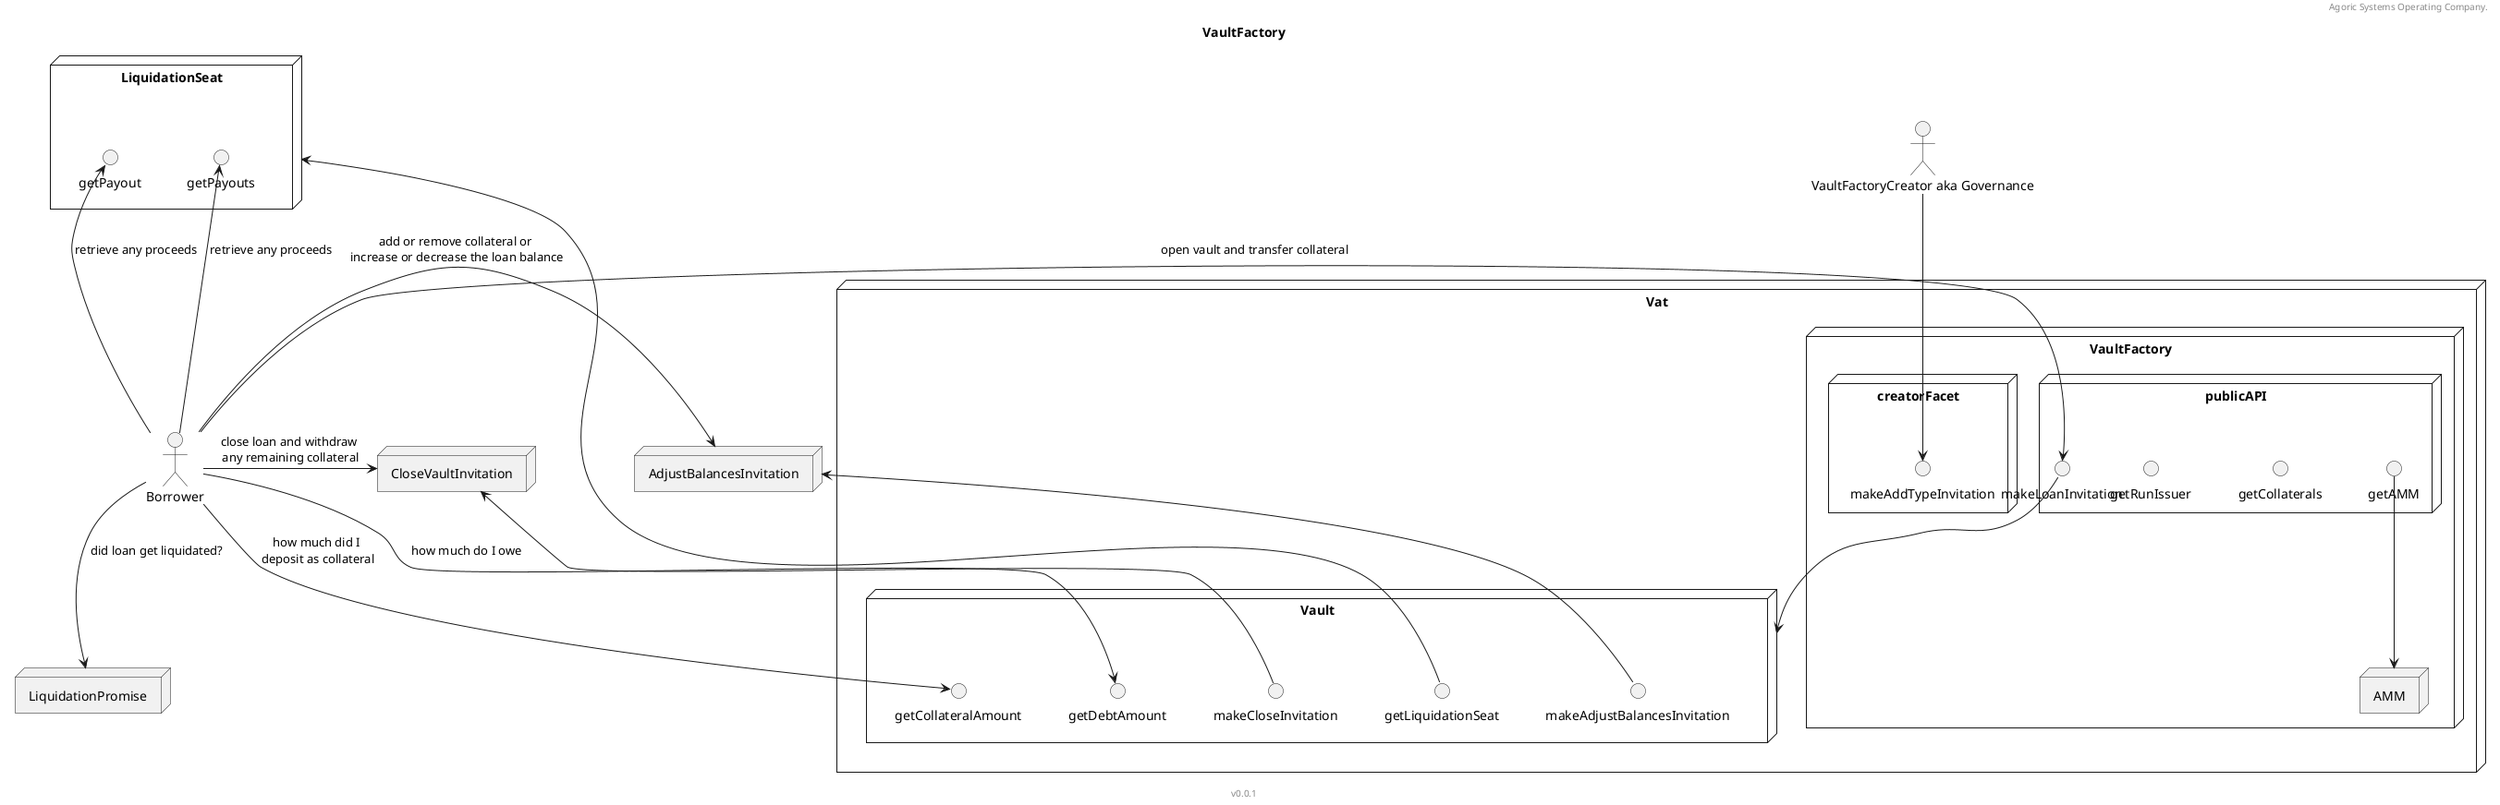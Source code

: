 @startuml
header Agoric Systems Operating Company.
footer v0.0.1
title VaultFactory

skinparam componentStyle rectangle
skinparam defaultTextAlignment center


actor "VaultFactoryCreator aka Governance" as vfc

actor Borrower

node AdjustBalancesInvitation
node "CloseVaultInvitation"
node LiquidationPromise
node LiquidationSeat {
    circle getPayout
    circle getPayouts
}
node "Vat" {
    node VaultFactory {
        node AMM
        node "publicAPI" {
            circle getCollaterals
            circle makeLoanInvitation
            circle getRunIssuer
            circle getAMM
            getAMM -d-> AMM
        }
        node "creatorFacet" {
            circle makeAddTypeInvitation
        }
    }
    node "Vault" {
        circle makeCloseInvitation
        makeCloseInvitation -u-> CloseVaultInvitation
        circle makeAdjustBalancesInvitation
        makeAdjustBalancesInvitation -u-> AdjustBalancesInvitation
        circle getCollateralAmount
        circle getDebtAmount
        circle getLiquidationSeat
        getLiquidationSeat -u-> LiquidationSeat
    }
}
Borrower -> makeLoanInvitation: open vault and transfer collateral
makeLoanInvitation -d-> Vault
Borrower -u-> getPayout: retrieve any proceeds
Borrower -u-> getPayouts: retrieve any proceeds
Borrower -d-> LiquidationPromise: did loan get liquidated?
Borrower -> AdjustBalancesInvitation: add or remove collateral or \nincrease or decrease the loan balance
Borrower -l-> CloseVaultInvitation: close loan and withdraw \nany remaining collateral
vfc -d-> makeAddTypeInvitation
Borrower -d-> getDebtAmount: how much do I owe
Borrower -d-> getCollateralAmount: how much did I \ndeposit as collateral

@enduml